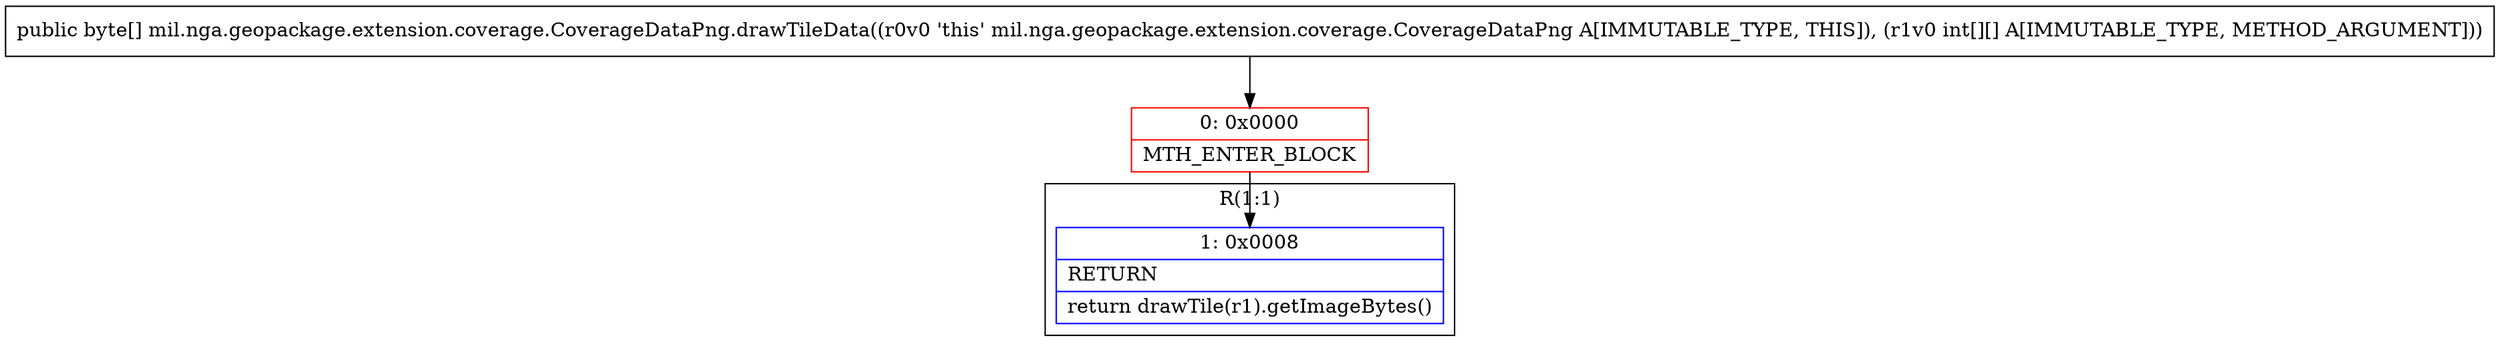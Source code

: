 digraph "CFG formil.nga.geopackage.extension.coverage.CoverageDataPng.drawTileData([[I)[B" {
subgraph cluster_Region_2012404878 {
label = "R(1:1)";
node [shape=record,color=blue];
Node_1 [shape=record,label="{1\:\ 0x0008|RETURN\l|return drawTile(r1).getImageBytes()\l}"];
}
Node_0 [shape=record,color=red,label="{0\:\ 0x0000|MTH_ENTER_BLOCK\l}"];
MethodNode[shape=record,label="{public byte[] mil.nga.geopackage.extension.coverage.CoverageDataPng.drawTileData((r0v0 'this' mil.nga.geopackage.extension.coverage.CoverageDataPng A[IMMUTABLE_TYPE, THIS]), (r1v0 int[][] A[IMMUTABLE_TYPE, METHOD_ARGUMENT])) }"];
MethodNode -> Node_0;
Node_0 -> Node_1;
}

